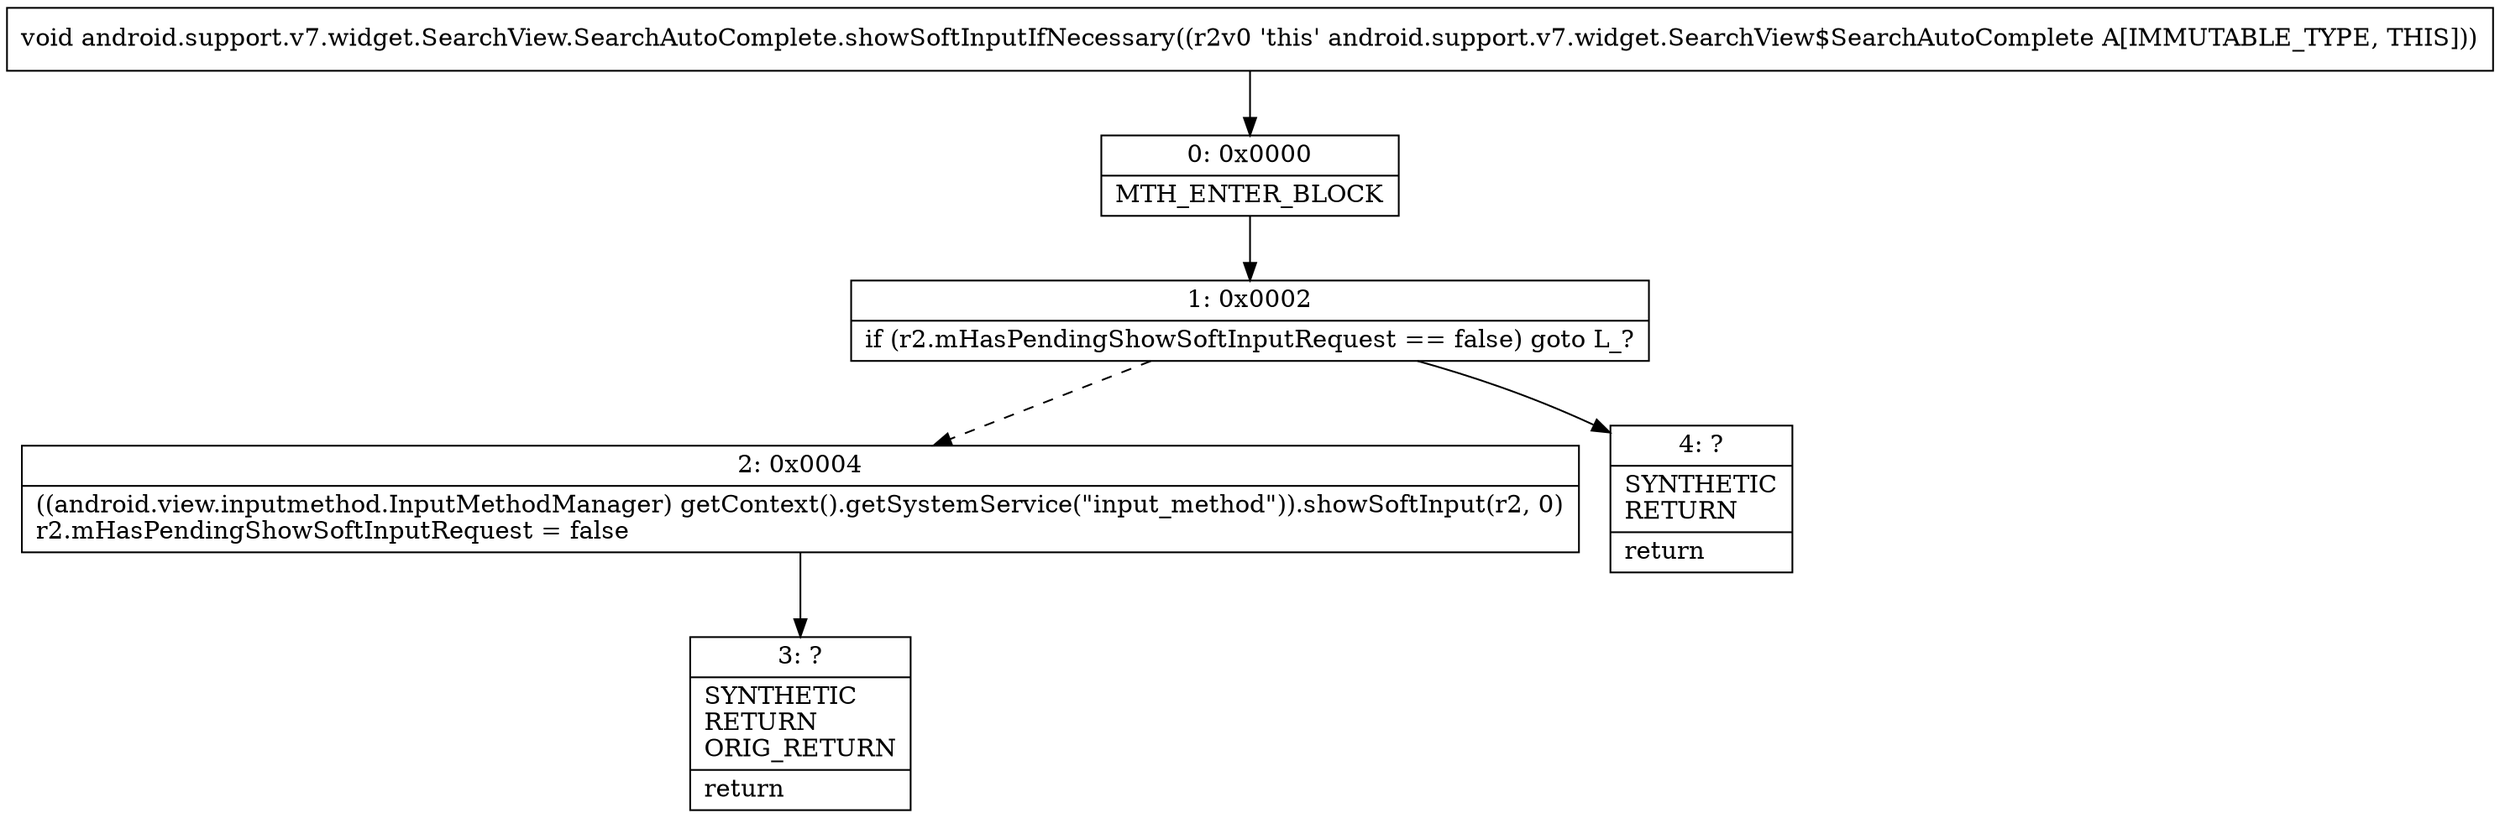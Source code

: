 digraph "CFG forandroid.support.v7.widget.SearchView.SearchAutoComplete.showSoftInputIfNecessary()V" {
Node_0 [shape=record,label="{0\:\ 0x0000|MTH_ENTER_BLOCK\l}"];
Node_1 [shape=record,label="{1\:\ 0x0002|if (r2.mHasPendingShowSoftInputRequest == false) goto L_?\l}"];
Node_2 [shape=record,label="{2\:\ 0x0004|((android.view.inputmethod.InputMethodManager) getContext().getSystemService(\"input_method\")).showSoftInput(r2, 0)\lr2.mHasPendingShowSoftInputRequest = false\l}"];
Node_3 [shape=record,label="{3\:\ ?|SYNTHETIC\lRETURN\lORIG_RETURN\l|return\l}"];
Node_4 [shape=record,label="{4\:\ ?|SYNTHETIC\lRETURN\l|return\l}"];
MethodNode[shape=record,label="{void android.support.v7.widget.SearchView.SearchAutoComplete.showSoftInputIfNecessary((r2v0 'this' android.support.v7.widget.SearchView$SearchAutoComplete A[IMMUTABLE_TYPE, THIS])) }"];
MethodNode -> Node_0;
Node_0 -> Node_1;
Node_1 -> Node_2[style=dashed];
Node_1 -> Node_4;
Node_2 -> Node_3;
}

